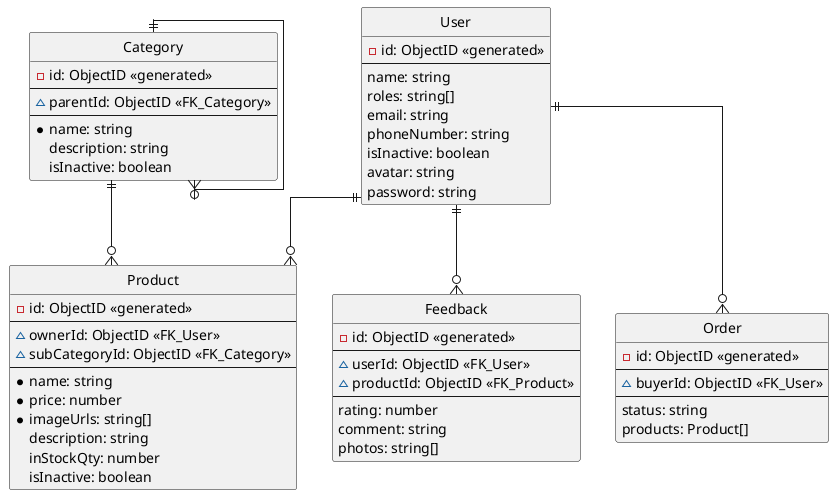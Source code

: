 @startuml Tada Entity Relationship Diagram

' hide the spot
hide circle

' avoid problems with angled crows feet
skinparam linetype ortho

entity User {
  -id: ObjectID <<generated>>
  --
  name: string
  roles: string[]
  email: string
  phoneNumber: string
  isInactive: boolean
  avatar: string
  password: string
}

entity Category {
  -id: ObjectID <<generated>>
  --
  ~parentId: ObjectID <<FK_Category>>
  --
  * name: string
  ' * imageUrl: string
  description: string
  isInactive: boolean
}

entity Product {
  -id: ObjectID <<generated>>
  --
  ~ownerId: ObjectID <<FK_User>>
  ~subCategoryId: ObjectID <<FK_Category>>
  --
  * name: string
  * price: number
  * imageUrls: string[]
  description: string
  inStockQty: number
  isInactive: boolean
}

entity Feedback {
  -id: ObjectID <<generated>>
  --
  ~userId: ObjectID <<FK_User>>
  ~productId: ObjectID <<FK_Product>>
  --
  rating: number
  comment: string
  photos: string[]
}

entity Order {
  -id: ObjectID <<generated>>
  --
  ~buyerId: ObjectID <<FK_User>>
  --
  status: string
  products: Product[]
}

User ||--o{ Product
User ||--o{ Feedback
User ||--o{ Order

Category ||--o{ Category
Category ||--o{ Product

@enduml
